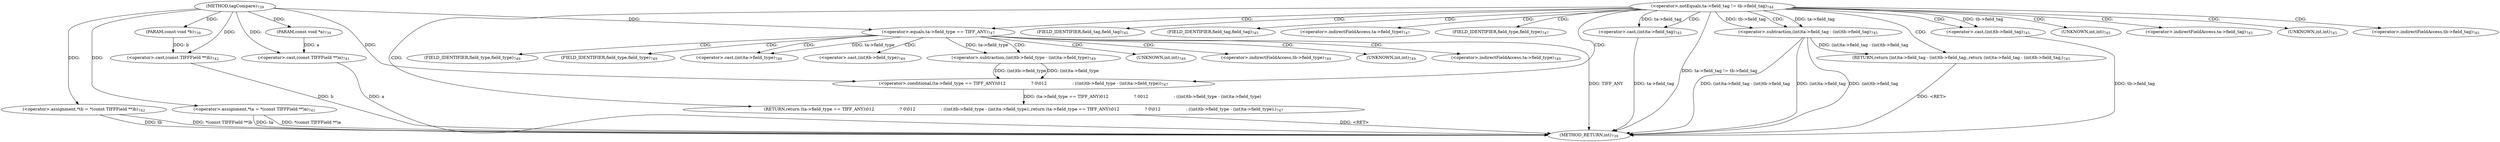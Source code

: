 digraph "tagCompare" {  
"26795" [label = <(METHOD,tagCompare)<SUB>739</SUB>> ]
"26855" [label = <(METHOD_RETURN,int)<SUB>739</SUB>> ]
"26796" [label = <(PARAM,const void *a)<SUB>739</SUB>> ]
"26797" [label = <(PARAM,const void *b)<SUB>739</SUB>> ]
"26800" [label = <(&lt;operator&gt;.assignment,*ta = *(const TIFFField **)a)<SUB>741</SUB>> ]
"26807" [label = <(&lt;operator&gt;.assignment,*tb = *(const TIFFField **)b)<SUB>742</SUB>> ]
"26814" [label = <(&lt;operator&gt;.notEquals,ta-&gt;field_tag != tb-&gt;field_tag)<SUB>744</SUB>> ]
"26822" [label = <(RETURN,return (int)ta-&gt;field_tag - (int)tb-&gt;field_tag;,return (int)ta-&gt;field_tag - (int)tb-&gt;field_tag;)<SUB>745</SUB>> ]
"26803" [label = <(&lt;operator&gt;.cast,(const TIFFField **)a)<SUB>741</SUB>> ]
"26810" [label = <(&lt;operator&gt;.cast,(const TIFFField **)b)<SUB>742</SUB>> ]
"26823" [label = <(&lt;operator&gt;.subtraction,(int)ta-&gt;field_tag - (int)tb-&gt;field_tag)<SUB>745</SUB>> ]
"26836" [label = <(RETURN,return (ta-&gt;field_type == TIFF_ANY)\012                   ? 0\012                   : ((int)tb-&gt;field_type - (int)ta-&gt;field_type);,return (ta-&gt;field_type == TIFF_ANY)\012                   ? 0\012                   : ((int)tb-&gt;field_type - (int)ta-&gt;field_type);)<SUB>747</SUB>> ]
"26837" [label = <(&lt;operator&gt;.conditional,(ta-&gt;field_type == TIFF_ANY)\012                   ? 0\012                   : ((int)tb-&gt;field_type - (int)ta-&gt;field_type))<SUB>747</SUB>> ]
"26824" [label = <(&lt;operator&gt;.cast,(int)ta-&gt;field_tag)<SUB>745</SUB>> ]
"26829" [label = <(&lt;operator&gt;.cast,(int)tb-&gt;field_tag)<SUB>745</SUB>> ]
"26838" [label = <(&lt;operator&gt;.equals,ta-&gt;field_type == TIFF_ANY)<SUB>747</SUB>> ]
"26844" [label = <(&lt;operator&gt;.subtraction,(int)tb-&gt;field_type - (int)ta-&gt;field_type)<SUB>749</SUB>> ]
"26850" [label = <(&lt;operator&gt;.cast,(int)ta-&gt;field_type)<SUB>749</SUB>> ]
"26825" [label = <(UNKNOWN,int,int)<SUB>745</SUB>> ]
"26826" [label = <(&lt;operator&gt;.indirectFieldAccess,ta-&gt;field_tag)<SUB>745</SUB>> ]
"26830" [label = <(UNKNOWN,int,int)<SUB>745</SUB>> ]
"26831" [label = <(&lt;operator&gt;.indirectFieldAccess,tb-&gt;field_tag)<SUB>745</SUB>> ]
"26828" [label = <(FIELD_IDENTIFIER,field_tag,field_tag)<SUB>745</SUB>> ]
"26833" [label = <(FIELD_IDENTIFIER,field_tag,field_tag)<SUB>745</SUB>> ]
"26839" [label = <(&lt;operator&gt;.indirectFieldAccess,ta-&gt;field_type)<SUB>747</SUB>> ]
"26845" [label = <(&lt;operator&gt;.cast,(int)tb-&gt;field_type)<SUB>749</SUB>> ]
"26841" [label = <(FIELD_IDENTIFIER,field_type,field_type)<SUB>747</SUB>> ]
"26846" [label = <(UNKNOWN,int,int)<SUB>749</SUB>> ]
"26847" [label = <(&lt;operator&gt;.indirectFieldAccess,tb-&gt;field_type)<SUB>749</SUB>> ]
"26851" [label = <(UNKNOWN,int,int)<SUB>749</SUB>> ]
"26852" [label = <(&lt;operator&gt;.indirectFieldAccess,ta-&gt;field_type)<SUB>749</SUB>> ]
"26849" [label = <(FIELD_IDENTIFIER,field_type,field_type)<SUB>749</SUB>> ]
"26854" [label = <(FIELD_IDENTIFIER,field_type,field_type)<SUB>749</SUB>> ]
  "26822" -> "26855"  [ label = "DDG: &lt;RET&gt;"] 
  "26836" -> "26855"  [ label = "DDG: &lt;RET&gt;"] 
  "26800" -> "26855"  [ label = "DDG: ta"] 
  "26803" -> "26855"  [ label = "DDG: a"] 
  "26800" -> "26855"  [ label = "DDG: *(const TIFFField **)a"] 
  "26807" -> "26855"  [ label = "DDG: tb"] 
  "26810" -> "26855"  [ label = "DDG: b"] 
  "26807" -> "26855"  [ label = "DDG: *(const TIFFField **)b"] 
  "26814" -> "26855"  [ label = "DDG: ta-&gt;field_tag != tb-&gt;field_tag"] 
  "26824" -> "26855"  [ label = "DDG: ta-&gt;field_tag"] 
  "26823" -> "26855"  [ label = "DDG: (int)ta-&gt;field_tag"] 
  "26829" -> "26855"  [ label = "DDG: tb-&gt;field_tag"] 
  "26823" -> "26855"  [ label = "DDG: (int)tb-&gt;field_tag"] 
  "26823" -> "26855"  [ label = "DDG: (int)ta-&gt;field_tag - (int)tb-&gt;field_tag"] 
  "26838" -> "26855"  [ label = "DDG: TIFF_ANY"] 
  "26795" -> "26796"  [ label = "DDG: "] 
  "26795" -> "26797"  [ label = "DDG: "] 
  "26795" -> "26800"  [ label = "DDG: "] 
  "26795" -> "26807"  [ label = "DDG: "] 
  "26823" -> "26822"  [ label = "DDG: (int)ta-&gt;field_tag - (int)tb-&gt;field_tag"] 
  "26796" -> "26803"  [ label = "DDG: a"] 
  "26795" -> "26803"  [ label = "DDG: "] 
  "26797" -> "26810"  [ label = "DDG: b"] 
  "26795" -> "26810"  [ label = "DDG: "] 
  "26837" -> "26836"  [ label = "DDG: (ta-&gt;field_type == TIFF_ANY)\012                   ? 0\012                   : ((int)tb-&gt;field_type - (int)ta-&gt;field_type)"] 
  "26814" -> "26823"  [ label = "DDG: ta-&gt;field_tag"] 
  "26814" -> "26823"  [ label = "DDG: tb-&gt;field_tag"] 
  "26795" -> "26837"  [ label = "DDG: "] 
  "26844" -> "26837"  [ label = "DDG: (int)tb-&gt;field_type"] 
  "26844" -> "26837"  [ label = "DDG: (int)ta-&gt;field_type"] 
  "26814" -> "26824"  [ label = "DDG: ta-&gt;field_tag"] 
  "26814" -> "26829"  [ label = "DDG: tb-&gt;field_tag"] 
  "26795" -> "26838"  [ label = "DDG: "] 
  "26838" -> "26844"  [ label = "DDG: ta-&gt;field_type"] 
  "26838" -> "26850"  [ label = "DDG: ta-&gt;field_type"] 
  "26814" -> "26839"  [ label = "CDG: "] 
  "26814" -> "26829"  [ label = "CDG: "] 
  "26814" -> "26824"  [ label = "CDG: "] 
  "26814" -> "26841"  [ label = "CDG: "] 
  "26814" -> "26823"  [ label = "CDG: "] 
  "26814" -> "26826"  [ label = "CDG: "] 
  "26814" -> "26838"  [ label = "CDG: "] 
  "26814" -> "26831"  [ label = "CDG: "] 
  "26814" -> "26837"  [ label = "CDG: "] 
  "26814" -> "26836"  [ label = "CDG: "] 
  "26814" -> "26830"  [ label = "CDG: "] 
  "26814" -> "26822"  [ label = "CDG: "] 
  "26814" -> "26828"  [ label = "CDG: "] 
  "26814" -> "26825"  [ label = "CDG: "] 
  "26814" -> "26833"  [ label = "CDG: "] 
  "26838" -> "26844"  [ label = "CDG: "] 
  "26838" -> "26854"  [ label = "CDG: "] 
  "26838" -> "26850"  [ label = "CDG: "] 
  "26838" -> "26852"  [ label = "CDG: "] 
  "26838" -> "26847"  [ label = "CDG: "] 
  "26838" -> "26846"  [ label = "CDG: "] 
  "26838" -> "26845"  [ label = "CDG: "] 
  "26838" -> "26851"  [ label = "CDG: "] 
  "26838" -> "26849"  [ label = "CDG: "] 
}
